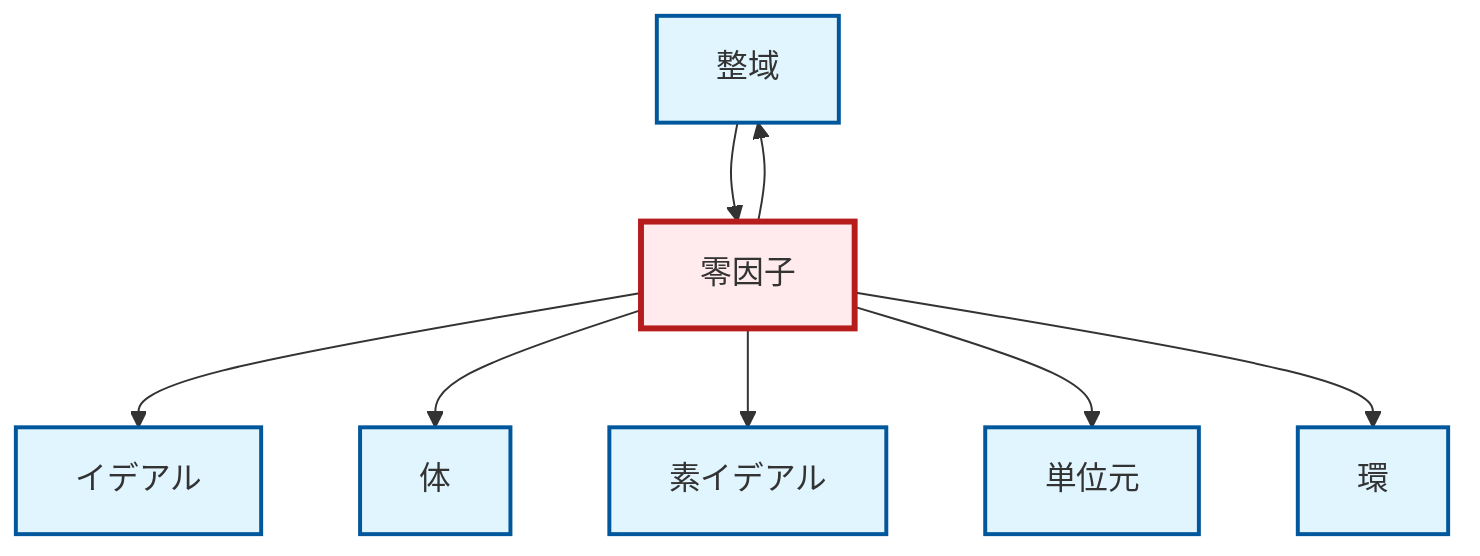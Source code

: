 graph TD
    classDef definition fill:#e1f5fe,stroke:#01579b,stroke-width:2px
    classDef theorem fill:#f3e5f5,stroke:#4a148c,stroke-width:2px
    classDef axiom fill:#fff3e0,stroke:#e65100,stroke-width:2px
    classDef example fill:#e8f5e9,stroke:#1b5e20,stroke-width:2px
    classDef current fill:#ffebee,stroke:#b71c1c,stroke-width:3px
    def-integral-domain["整域"]:::definition
    def-field["体"]:::definition
    def-ring["環"]:::definition
    def-zero-divisor["零因子"]:::definition
    def-ideal["イデアル"]:::definition
    def-identity-element["単位元"]:::definition
    def-prime-ideal["素イデアル"]:::definition
    def-zero-divisor --> def-ideal
    def-integral-domain --> def-zero-divisor
    def-zero-divisor --> def-field
    def-zero-divisor --> def-integral-domain
    def-zero-divisor --> def-prime-ideal
    def-zero-divisor --> def-identity-element
    def-zero-divisor --> def-ring
    class def-zero-divisor current